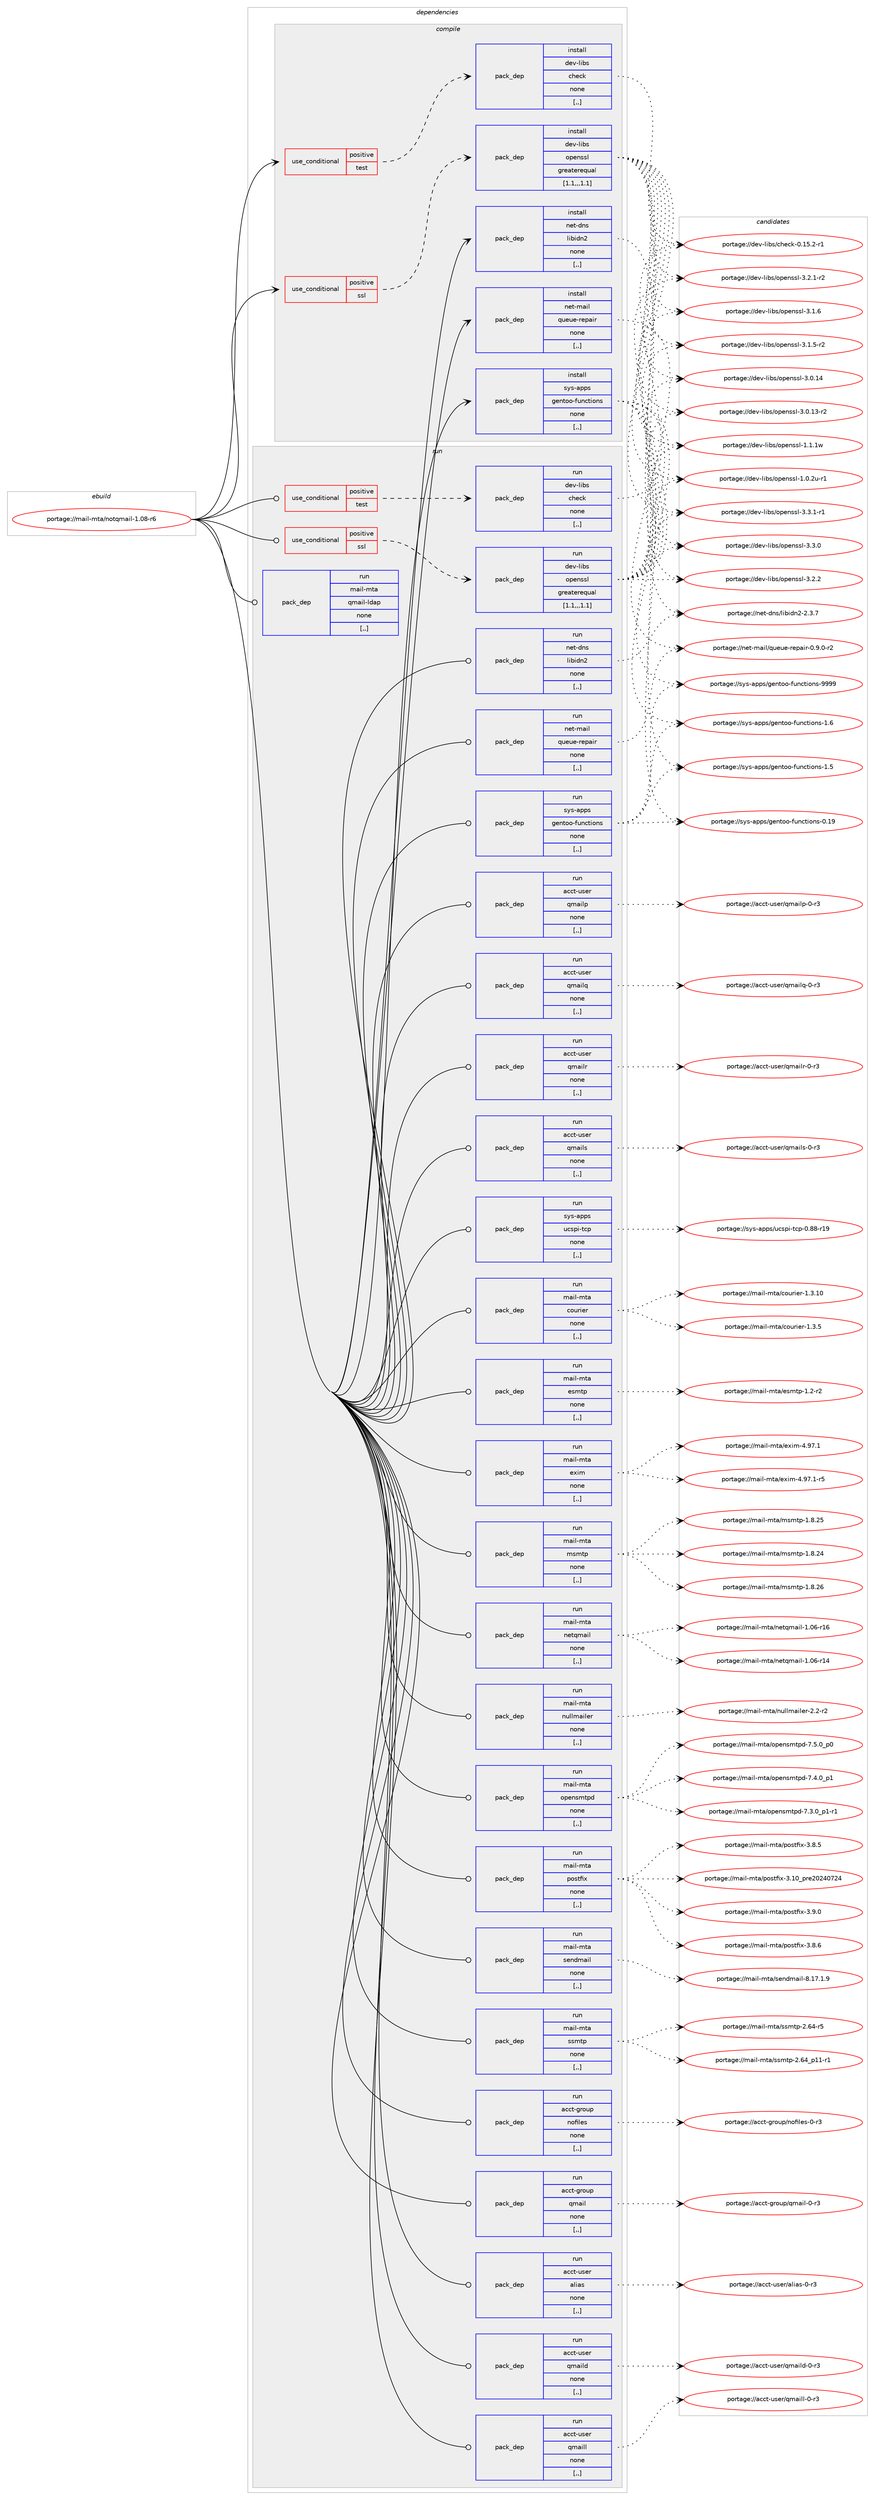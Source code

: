 digraph prolog {

# *************
# Graph options
# *************

newrank=true;
concentrate=true;
compound=true;
graph [rankdir=LR,fontname=Helvetica,fontsize=10,ranksep=1.5];#, ranksep=2.5, nodesep=0.2];
edge  [arrowhead=vee];
node  [fontname=Helvetica,fontsize=10];

# **********
# The ebuild
# **********

subgraph cluster_leftcol {
color=gray;
label=<<i>ebuild</i>>;
id [label="portage://mail-mta/notqmail-1.08-r6", color=red, width=4, href="../mail-mta/notqmail-1.08-r6.svg"];
}

# ****************
# The dependencies
# ****************

subgraph cluster_midcol {
color=gray;
label=<<i>dependencies</i>>;
subgraph cluster_compile {
fillcolor="#eeeeee";
style=filled;
label=<<i>compile</i>>;
subgraph cond70734 {
dependency281117 [label=<<TABLE BORDER="0" CELLBORDER="1" CELLSPACING="0" CELLPADDING="4"><TR><TD ROWSPAN="3" CELLPADDING="10">use_conditional</TD></TR><TR><TD>positive</TD></TR><TR><TD>ssl</TD></TR></TABLE>>, shape=none, color=red];
subgraph pack208081 {
dependency281118 [label=<<TABLE BORDER="0" CELLBORDER="1" CELLSPACING="0" CELLPADDING="4" WIDTH="220"><TR><TD ROWSPAN="6" CELLPADDING="30">pack_dep</TD></TR><TR><TD WIDTH="110">install</TD></TR><TR><TD>dev-libs</TD></TR><TR><TD>openssl</TD></TR><TR><TD>greaterequal</TD></TR><TR><TD>[1.1,,,1.1]</TD></TR></TABLE>>, shape=none, color=blue];
}
dependency281117:e -> dependency281118:w [weight=20,style="dashed",arrowhead="vee"];
}
id:e -> dependency281117:w [weight=20,style="solid",arrowhead="vee"];
subgraph cond70735 {
dependency281119 [label=<<TABLE BORDER="0" CELLBORDER="1" CELLSPACING="0" CELLPADDING="4"><TR><TD ROWSPAN="3" CELLPADDING="10">use_conditional</TD></TR><TR><TD>positive</TD></TR><TR><TD>test</TD></TR></TABLE>>, shape=none, color=red];
subgraph pack208082 {
dependency281120 [label=<<TABLE BORDER="0" CELLBORDER="1" CELLSPACING="0" CELLPADDING="4" WIDTH="220"><TR><TD ROWSPAN="6" CELLPADDING="30">pack_dep</TD></TR><TR><TD WIDTH="110">install</TD></TR><TR><TD>dev-libs</TD></TR><TR><TD>check</TD></TR><TR><TD>none</TD></TR><TR><TD>[,,]</TD></TR></TABLE>>, shape=none, color=blue];
}
dependency281119:e -> dependency281120:w [weight=20,style="dashed",arrowhead="vee"];
}
id:e -> dependency281119:w [weight=20,style="solid",arrowhead="vee"];
subgraph pack208083 {
dependency281121 [label=<<TABLE BORDER="0" CELLBORDER="1" CELLSPACING="0" CELLPADDING="4" WIDTH="220"><TR><TD ROWSPAN="6" CELLPADDING="30">pack_dep</TD></TR><TR><TD WIDTH="110">install</TD></TR><TR><TD>net-dns</TD></TR><TR><TD>libidn2</TD></TR><TR><TD>none</TD></TR><TR><TD>[,,]</TD></TR></TABLE>>, shape=none, color=blue];
}
id:e -> dependency281121:w [weight=20,style="solid",arrowhead="vee"];
subgraph pack208084 {
dependency281122 [label=<<TABLE BORDER="0" CELLBORDER="1" CELLSPACING="0" CELLPADDING="4" WIDTH="220"><TR><TD ROWSPAN="6" CELLPADDING="30">pack_dep</TD></TR><TR><TD WIDTH="110">install</TD></TR><TR><TD>net-mail</TD></TR><TR><TD>queue-repair</TD></TR><TR><TD>none</TD></TR><TR><TD>[,,]</TD></TR></TABLE>>, shape=none, color=blue];
}
id:e -> dependency281122:w [weight=20,style="solid",arrowhead="vee"];
subgraph pack208085 {
dependency281123 [label=<<TABLE BORDER="0" CELLBORDER="1" CELLSPACING="0" CELLPADDING="4" WIDTH="220"><TR><TD ROWSPAN="6" CELLPADDING="30">pack_dep</TD></TR><TR><TD WIDTH="110">install</TD></TR><TR><TD>sys-apps</TD></TR><TR><TD>gentoo-functions</TD></TR><TR><TD>none</TD></TR><TR><TD>[,,]</TD></TR></TABLE>>, shape=none, color=blue];
}
id:e -> dependency281123:w [weight=20,style="solid",arrowhead="vee"];
}
subgraph cluster_compileandrun {
fillcolor="#eeeeee";
style=filled;
label=<<i>compile and run</i>>;
}
subgraph cluster_run {
fillcolor="#eeeeee";
style=filled;
label=<<i>run</i>>;
subgraph cond70736 {
dependency281124 [label=<<TABLE BORDER="0" CELLBORDER="1" CELLSPACING="0" CELLPADDING="4"><TR><TD ROWSPAN="3" CELLPADDING="10">use_conditional</TD></TR><TR><TD>positive</TD></TR><TR><TD>ssl</TD></TR></TABLE>>, shape=none, color=red];
subgraph pack208086 {
dependency281125 [label=<<TABLE BORDER="0" CELLBORDER="1" CELLSPACING="0" CELLPADDING="4" WIDTH="220"><TR><TD ROWSPAN="6" CELLPADDING="30">pack_dep</TD></TR><TR><TD WIDTH="110">run</TD></TR><TR><TD>dev-libs</TD></TR><TR><TD>openssl</TD></TR><TR><TD>greaterequal</TD></TR><TR><TD>[1.1,,,1.1]</TD></TR></TABLE>>, shape=none, color=blue];
}
dependency281124:e -> dependency281125:w [weight=20,style="dashed",arrowhead="vee"];
}
id:e -> dependency281124:w [weight=20,style="solid",arrowhead="odot"];
subgraph cond70737 {
dependency281126 [label=<<TABLE BORDER="0" CELLBORDER="1" CELLSPACING="0" CELLPADDING="4"><TR><TD ROWSPAN="3" CELLPADDING="10">use_conditional</TD></TR><TR><TD>positive</TD></TR><TR><TD>test</TD></TR></TABLE>>, shape=none, color=red];
subgraph pack208087 {
dependency281127 [label=<<TABLE BORDER="0" CELLBORDER="1" CELLSPACING="0" CELLPADDING="4" WIDTH="220"><TR><TD ROWSPAN="6" CELLPADDING="30">pack_dep</TD></TR><TR><TD WIDTH="110">run</TD></TR><TR><TD>dev-libs</TD></TR><TR><TD>check</TD></TR><TR><TD>none</TD></TR><TR><TD>[,,]</TD></TR></TABLE>>, shape=none, color=blue];
}
dependency281126:e -> dependency281127:w [weight=20,style="dashed",arrowhead="vee"];
}
id:e -> dependency281126:w [weight=20,style="solid",arrowhead="odot"];
subgraph pack208088 {
dependency281128 [label=<<TABLE BORDER="0" CELLBORDER="1" CELLSPACING="0" CELLPADDING="4" WIDTH="220"><TR><TD ROWSPAN="6" CELLPADDING="30">pack_dep</TD></TR><TR><TD WIDTH="110">run</TD></TR><TR><TD>acct-group</TD></TR><TR><TD>nofiles</TD></TR><TR><TD>none</TD></TR><TR><TD>[,,]</TD></TR></TABLE>>, shape=none, color=blue];
}
id:e -> dependency281128:w [weight=20,style="solid",arrowhead="odot"];
subgraph pack208089 {
dependency281129 [label=<<TABLE BORDER="0" CELLBORDER="1" CELLSPACING="0" CELLPADDING="4" WIDTH="220"><TR><TD ROWSPAN="6" CELLPADDING="30">pack_dep</TD></TR><TR><TD WIDTH="110">run</TD></TR><TR><TD>acct-group</TD></TR><TR><TD>qmail</TD></TR><TR><TD>none</TD></TR><TR><TD>[,,]</TD></TR></TABLE>>, shape=none, color=blue];
}
id:e -> dependency281129:w [weight=20,style="solid",arrowhead="odot"];
subgraph pack208090 {
dependency281130 [label=<<TABLE BORDER="0" CELLBORDER="1" CELLSPACING="0" CELLPADDING="4" WIDTH="220"><TR><TD ROWSPAN="6" CELLPADDING="30">pack_dep</TD></TR><TR><TD WIDTH="110">run</TD></TR><TR><TD>acct-user</TD></TR><TR><TD>alias</TD></TR><TR><TD>none</TD></TR><TR><TD>[,,]</TD></TR></TABLE>>, shape=none, color=blue];
}
id:e -> dependency281130:w [weight=20,style="solid",arrowhead="odot"];
subgraph pack208091 {
dependency281131 [label=<<TABLE BORDER="0" CELLBORDER="1" CELLSPACING="0" CELLPADDING="4" WIDTH="220"><TR><TD ROWSPAN="6" CELLPADDING="30">pack_dep</TD></TR><TR><TD WIDTH="110">run</TD></TR><TR><TD>acct-user</TD></TR><TR><TD>qmaild</TD></TR><TR><TD>none</TD></TR><TR><TD>[,,]</TD></TR></TABLE>>, shape=none, color=blue];
}
id:e -> dependency281131:w [weight=20,style="solid",arrowhead="odot"];
subgraph pack208092 {
dependency281132 [label=<<TABLE BORDER="0" CELLBORDER="1" CELLSPACING="0" CELLPADDING="4" WIDTH="220"><TR><TD ROWSPAN="6" CELLPADDING="30">pack_dep</TD></TR><TR><TD WIDTH="110">run</TD></TR><TR><TD>acct-user</TD></TR><TR><TD>qmaill</TD></TR><TR><TD>none</TD></TR><TR><TD>[,,]</TD></TR></TABLE>>, shape=none, color=blue];
}
id:e -> dependency281132:w [weight=20,style="solid",arrowhead="odot"];
subgraph pack208093 {
dependency281133 [label=<<TABLE BORDER="0" CELLBORDER="1" CELLSPACING="0" CELLPADDING="4" WIDTH="220"><TR><TD ROWSPAN="6" CELLPADDING="30">pack_dep</TD></TR><TR><TD WIDTH="110">run</TD></TR><TR><TD>acct-user</TD></TR><TR><TD>qmailp</TD></TR><TR><TD>none</TD></TR><TR><TD>[,,]</TD></TR></TABLE>>, shape=none, color=blue];
}
id:e -> dependency281133:w [weight=20,style="solid",arrowhead="odot"];
subgraph pack208094 {
dependency281134 [label=<<TABLE BORDER="0" CELLBORDER="1" CELLSPACING="0" CELLPADDING="4" WIDTH="220"><TR><TD ROWSPAN="6" CELLPADDING="30">pack_dep</TD></TR><TR><TD WIDTH="110">run</TD></TR><TR><TD>acct-user</TD></TR><TR><TD>qmailq</TD></TR><TR><TD>none</TD></TR><TR><TD>[,,]</TD></TR></TABLE>>, shape=none, color=blue];
}
id:e -> dependency281134:w [weight=20,style="solid",arrowhead="odot"];
subgraph pack208095 {
dependency281135 [label=<<TABLE BORDER="0" CELLBORDER="1" CELLSPACING="0" CELLPADDING="4" WIDTH="220"><TR><TD ROWSPAN="6" CELLPADDING="30">pack_dep</TD></TR><TR><TD WIDTH="110">run</TD></TR><TR><TD>acct-user</TD></TR><TR><TD>qmailr</TD></TR><TR><TD>none</TD></TR><TR><TD>[,,]</TD></TR></TABLE>>, shape=none, color=blue];
}
id:e -> dependency281135:w [weight=20,style="solid",arrowhead="odot"];
subgraph pack208096 {
dependency281136 [label=<<TABLE BORDER="0" CELLBORDER="1" CELLSPACING="0" CELLPADDING="4" WIDTH="220"><TR><TD ROWSPAN="6" CELLPADDING="30">pack_dep</TD></TR><TR><TD WIDTH="110">run</TD></TR><TR><TD>acct-user</TD></TR><TR><TD>qmails</TD></TR><TR><TD>none</TD></TR><TR><TD>[,,]</TD></TR></TABLE>>, shape=none, color=blue];
}
id:e -> dependency281136:w [weight=20,style="solid",arrowhead="odot"];
subgraph pack208097 {
dependency281137 [label=<<TABLE BORDER="0" CELLBORDER="1" CELLSPACING="0" CELLPADDING="4" WIDTH="220"><TR><TD ROWSPAN="6" CELLPADDING="30">pack_dep</TD></TR><TR><TD WIDTH="110">run</TD></TR><TR><TD>net-dns</TD></TR><TR><TD>libidn2</TD></TR><TR><TD>none</TD></TR><TR><TD>[,,]</TD></TR></TABLE>>, shape=none, color=blue];
}
id:e -> dependency281137:w [weight=20,style="solid",arrowhead="odot"];
subgraph pack208098 {
dependency281138 [label=<<TABLE BORDER="0" CELLBORDER="1" CELLSPACING="0" CELLPADDING="4" WIDTH="220"><TR><TD ROWSPAN="6" CELLPADDING="30">pack_dep</TD></TR><TR><TD WIDTH="110">run</TD></TR><TR><TD>net-mail</TD></TR><TR><TD>queue-repair</TD></TR><TR><TD>none</TD></TR><TR><TD>[,,]</TD></TR></TABLE>>, shape=none, color=blue];
}
id:e -> dependency281138:w [weight=20,style="solid",arrowhead="odot"];
subgraph pack208099 {
dependency281139 [label=<<TABLE BORDER="0" CELLBORDER="1" CELLSPACING="0" CELLPADDING="4" WIDTH="220"><TR><TD ROWSPAN="6" CELLPADDING="30">pack_dep</TD></TR><TR><TD WIDTH="110">run</TD></TR><TR><TD>sys-apps</TD></TR><TR><TD>gentoo-functions</TD></TR><TR><TD>none</TD></TR><TR><TD>[,,]</TD></TR></TABLE>>, shape=none, color=blue];
}
id:e -> dependency281139:w [weight=20,style="solid",arrowhead="odot"];
subgraph pack208100 {
dependency281140 [label=<<TABLE BORDER="0" CELLBORDER="1" CELLSPACING="0" CELLPADDING="4" WIDTH="220"><TR><TD ROWSPAN="6" CELLPADDING="30">pack_dep</TD></TR><TR><TD WIDTH="110">run</TD></TR><TR><TD>sys-apps</TD></TR><TR><TD>ucspi-tcp</TD></TR><TR><TD>none</TD></TR><TR><TD>[,,]</TD></TR></TABLE>>, shape=none, color=blue];
}
id:e -> dependency281140:w [weight=20,style="solid",arrowhead="odot"];
subgraph pack208101 {
dependency281141 [label=<<TABLE BORDER="0" CELLBORDER="1" CELLSPACING="0" CELLPADDING="4" WIDTH="220"><TR><TD ROWSPAN="6" CELLPADDING="30">pack_dep</TD></TR><TR><TD WIDTH="110">run</TD></TR><TR><TD>mail-mta</TD></TR><TR><TD>courier</TD></TR><TR><TD>none</TD></TR><TR><TD>[,,]</TD></TR></TABLE>>, shape=none, color=blue];
}
id:e -> dependency281141:w [weight=20,style="solid",arrowhead="odot"];
subgraph pack208102 {
dependency281142 [label=<<TABLE BORDER="0" CELLBORDER="1" CELLSPACING="0" CELLPADDING="4" WIDTH="220"><TR><TD ROWSPAN="6" CELLPADDING="30">pack_dep</TD></TR><TR><TD WIDTH="110">run</TD></TR><TR><TD>mail-mta</TD></TR><TR><TD>esmtp</TD></TR><TR><TD>none</TD></TR><TR><TD>[,,]</TD></TR></TABLE>>, shape=none, color=blue];
}
id:e -> dependency281142:w [weight=20,style="solid",arrowhead="odot"];
subgraph pack208103 {
dependency281143 [label=<<TABLE BORDER="0" CELLBORDER="1" CELLSPACING="0" CELLPADDING="4" WIDTH="220"><TR><TD ROWSPAN="6" CELLPADDING="30">pack_dep</TD></TR><TR><TD WIDTH="110">run</TD></TR><TR><TD>mail-mta</TD></TR><TR><TD>exim</TD></TR><TR><TD>none</TD></TR><TR><TD>[,,]</TD></TR></TABLE>>, shape=none, color=blue];
}
id:e -> dependency281143:w [weight=20,style="solid",arrowhead="odot"];
subgraph pack208104 {
dependency281144 [label=<<TABLE BORDER="0" CELLBORDER="1" CELLSPACING="0" CELLPADDING="4" WIDTH="220"><TR><TD ROWSPAN="6" CELLPADDING="30">pack_dep</TD></TR><TR><TD WIDTH="110">run</TD></TR><TR><TD>mail-mta</TD></TR><TR><TD>msmtp</TD></TR><TR><TD>none</TD></TR><TR><TD>[,,]</TD></TR></TABLE>>, shape=none, color=blue];
}
id:e -> dependency281144:w [weight=20,style="solid",arrowhead="odot"];
subgraph pack208105 {
dependency281145 [label=<<TABLE BORDER="0" CELLBORDER="1" CELLSPACING="0" CELLPADDING="4" WIDTH="220"><TR><TD ROWSPAN="6" CELLPADDING="30">pack_dep</TD></TR><TR><TD WIDTH="110">run</TD></TR><TR><TD>mail-mta</TD></TR><TR><TD>netqmail</TD></TR><TR><TD>none</TD></TR><TR><TD>[,,]</TD></TR></TABLE>>, shape=none, color=blue];
}
id:e -> dependency281145:w [weight=20,style="solid",arrowhead="odot"];
subgraph pack208106 {
dependency281146 [label=<<TABLE BORDER="0" CELLBORDER="1" CELLSPACING="0" CELLPADDING="4" WIDTH="220"><TR><TD ROWSPAN="6" CELLPADDING="30">pack_dep</TD></TR><TR><TD WIDTH="110">run</TD></TR><TR><TD>mail-mta</TD></TR><TR><TD>nullmailer</TD></TR><TR><TD>none</TD></TR><TR><TD>[,,]</TD></TR></TABLE>>, shape=none, color=blue];
}
id:e -> dependency281146:w [weight=20,style="solid",arrowhead="odot"];
subgraph pack208107 {
dependency281147 [label=<<TABLE BORDER="0" CELLBORDER="1" CELLSPACING="0" CELLPADDING="4" WIDTH="220"><TR><TD ROWSPAN="6" CELLPADDING="30">pack_dep</TD></TR><TR><TD WIDTH="110">run</TD></TR><TR><TD>mail-mta</TD></TR><TR><TD>opensmtpd</TD></TR><TR><TD>none</TD></TR><TR><TD>[,,]</TD></TR></TABLE>>, shape=none, color=blue];
}
id:e -> dependency281147:w [weight=20,style="solid",arrowhead="odot"];
subgraph pack208108 {
dependency281148 [label=<<TABLE BORDER="0" CELLBORDER="1" CELLSPACING="0" CELLPADDING="4" WIDTH="220"><TR><TD ROWSPAN="6" CELLPADDING="30">pack_dep</TD></TR><TR><TD WIDTH="110">run</TD></TR><TR><TD>mail-mta</TD></TR><TR><TD>postfix</TD></TR><TR><TD>none</TD></TR><TR><TD>[,,]</TD></TR></TABLE>>, shape=none, color=blue];
}
id:e -> dependency281148:w [weight=20,style="solid",arrowhead="odot"];
subgraph pack208109 {
dependency281149 [label=<<TABLE BORDER="0" CELLBORDER="1" CELLSPACING="0" CELLPADDING="4" WIDTH="220"><TR><TD ROWSPAN="6" CELLPADDING="30">pack_dep</TD></TR><TR><TD WIDTH="110">run</TD></TR><TR><TD>mail-mta</TD></TR><TR><TD>qmail-ldap</TD></TR><TR><TD>none</TD></TR><TR><TD>[,,]</TD></TR></TABLE>>, shape=none, color=blue];
}
id:e -> dependency281149:w [weight=20,style="solid",arrowhead="odot"];
subgraph pack208110 {
dependency281150 [label=<<TABLE BORDER="0" CELLBORDER="1" CELLSPACING="0" CELLPADDING="4" WIDTH="220"><TR><TD ROWSPAN="6" CELLPADDING="30">pack_dep</TD></TR><TR><TD WIDTH="110">run</TD></TR><TR><TD>mail-mta</TD></TR><TR><TD>sendmail</TD></TR><TR><TD>none</TD></TR><TR><TD>[,,]</TD></TR></TABLE>>, shape=none, color=blue];
}
id:e -> dependency281150:w [weight=20,style="solid",arrowhead="odot"];
subgraph pack208111 {
dependency281151 [label=<<TABLE BORDER="0" CELLBORDER="1" CELLSPACING="0" CELLPADDING="4" WIDTH="220"><TR><TD ROWSPAN="6" CELLPADDING="30">pack_dep</TD></TR><TR><TD WIDTH="110">run</TD></TR><TR><TD>mail-mta</TD></TR><TR><TD>ssmtp</TD></TR><TR><TD>none</TD></TR><TR><TD>[,,]</TD></TR></TABLE>>, shape=none, color=blue];
}
id:e -> dependency281151:w [weight=20,style="solid",arrowhead="odot"];
}
}

# **************
# The candidates
# **************

subgraph cluster_choices {
rank=same;
color=gray;
label=<<i>candidates</i>>;

subgraph choice208081 {
color=black;
nodesep=1;
choice1001011184510810598115471111121011101151151084551465146494511449 [label="portage://dev-libs/openssl-3.3.1-r1", color=red, width=4,href="../dev-libs/openssl-3.3.1-r1.svg"];
choice100101118451081059811547111112101110115115108455146514648 [label="portage://dev-libs/openssl-3.3.0", color=red, width=4,href="../dev-libs/openssl-3.3.0.svg"];
choice100101118451081059811547111112101110115115108455146504650 [label="portage://dev-libs/openssl-3.2.2", color=red, width=4,href="../dev-libs/openssl-3.2.2.svg"];
choice1001011184510810598115471111121011101151151084551465046494511450 [label="portage://dev-libs/openssl-3.2.1-r2", color=red, width=4,href="../dev-libs/openssl-3.2.1-r2.svg"];
choice100101118451081059811547111112101110115115108455146494654 [label="portage://dev-libs/openssl-3.1.6", color=red, width=4,href="../dev-libs/openssl-3.1.6.svg"];
choice1001011184510810598115471111121011101151151084551464946534511450 [label="portage://dev-libs/openssl-3.1.5-r2", color=red, width=4,href="../dev-libs/openssl-3.1.5-r2.svg"];
choice10010111845108105981154711111210111011511510845514648464952 [label="portage://dev-libs/openssl-3.0.14", color=red, width=4,href="../dev-libs/openssl-3.0.14.svg"];
choice100101118451081059811547111112101110115115108455146484649514511450 [label="portage://dev-libs/openssl-3.0.13-r2", color=red, width=4,href="../dev-libs/openssl-3.0.13-r2.svg"];
choice100101118451081059811547111112101110115115108454946494649119 [label="portage://dev-libs/openssl-1.1.1w", color=red, width=4,href="../dev-libs/openssl-1.1.1w.svg"];
choice1001011184510810598115471111121011101151151084549464846501174511449 [label="portage://dev-libs/openssl-1.0.2u-r1", color=red, width=4,href="../dev-libs/openssl-1.0.2u-r1.svg"];
dependency281118:e -> choice1001011184510810598115471111121011101151151084551465146494511449:w [style=dotted,weight="100"];
dependency281118:e -> choice100101118451081059811547111112101110115115108455146514648:w [style=dotted,weight="100"];
dependency281118:e -> choice100101118451081059811547111112101110115115108455146504650:w [style=dotted,weight="100"];
dependency281118:e -> choice1001011184510810598115471111121011101151151084551465046494511450:w [style=dotted,weight="100"];
dependency281118:e -> choice100101118451081059811547111112101110115115108455146494654:w [style=dotted,weight="100"];
dependency281118:e -> choice1001011184510810598115471111121011101151151084551464946534511450:w [style=dotted,weight="100"];
dependency281118:e -> choice10010111845108105981154711111210111011511510845514648464952:w [style=dotted,weight="100"];
dependency281118:e -> choice100101118451081059811547111112101110115115108455146484649514511450:w [style=dotted,weight="100"];
dependency281118:e -> choice100101118451081059811547111112101110115115108454946494649119:w [style=dotted,weight="100"];
dependency281118:e -> choice1001011184510810598115471111121011101151151084549464846501174511449:w [style=dotted,weight="100"];
}
subgraph choice208082 {
color=black;
nodesep=1;
choice1001011184510810598115479910410199107454846495346504511449 [label="portage://dev-libs/check-0.15.2-r1", color=red, width=4,href="../dev-libs/check-0.15.2-r1.svg"];
dependency281120:e -> choice1001011184510810598115479910410199107454846495346504511449:w [style=dotted,weight="100"];
}
subgraph choice208083 {
color=black;
nodesep=1;
choice11010111645100110115471081059810510011050455046514655 [label="portage://net-dns/libidn2-2.3.7", color=red, width=4,href="../net-dns/libidn2-2.3.7.svg"];
dependency281121:e -> choice11010111645100110115471081059810510011050455046514655:w [style=dotted,weight="100"];
}
subgraph choice208084 {
color=black;
nodesep=1;
choice11010111645109971051084711311710111710145114101112971051144548465746484511450 [label="portage://net-mail/queue-repair-0.9.0-r2", color=red, width=4,href="../net-mail/queue-repair-0.9.0-r2.svg"];
dependency281122:e -> choice11010111645109971051084711311710111710145114101112971051144548465746484511450:w [style=dotted,weight="100"];
}
subgraph choice208085 {
color=black;
nodesep=1;
choice11512111545971121121154710310111011611111145102117110991161051111101154557575757 [label="portage://sys-apps/gentoo-functions-9999", color=red, width=4,href="../sys-apps/gentoo-functions-9999.svg"];
choice115121115459711211211547103101110116111111451021171109911610511111011545494654 [label="portage://sys-apps/gentoo-functions-1.6", color=red, width=4,href="../sys-apps/gentoo-functions-1.6.svg"];
choice115121115459711211211547103101110116111111451021171109911610511111011545494653 [label="portage://sys-apps/gentoo-functions-1.5", color=red, width=4,href="../sys-apps/gentoo-functions-1.5.svg"];
choice11512111545971121121154710310111011611111145102117110991161051111101154548464957 [label="portage://sys-apps/gentoo-functions-0.19", color=red, width=4,href="../sys-apps/gentoo-functions-0.19.svg"];
dependency281123:e -> choice11512111545971121121154710310111011611111145102117110991161051111101154557575757:w [style=dotted,weight="100"];
dependency281123:e -> choice115121115459711211211547103101110116111111451021171109911610511111011545494654:w [style=dotted,weight="100"];
dependency281123:e -> choice115121115459711211211547103101110116111111451021171109911610511111011545494653:w [style=dotted,weight="100"];
dependency281123:e -> choice11512111545971121121154710310111011611111145102117110991161051111101154548464957:w [style=dotted,weight="100"];
}
subgraph choice208086 {
color=black;
nodesep=1;
choice1001011184510810598115471111121011101151151084551465146494511449 [label="portage://dev-libs/openssl-3.3.1-r1", color=red, width=4,href="../dev-libs/openssl-3.3.1-r1.svg"];
choice100101118451081059811547111112101110115115108455146514648 [label="portage://dev-libs/openssl-3.3.0", color=red, width=4,href="../dev-libs/openssl-3.3.0.svg"];
choice100101118451081059811547111112101110115115108455146504650 [label="portage://dev-libs/openssl-3.2.2", color=red, width=4,href="../dev-libs/openssl-3.2.2.svg"];
choice1001011184510810598115471111121011101151151084551465046494511450 [label="portage://dev-libs/openssl-3.2.1-r2", color=red, width=4,href="../dev-libs/openssl-3.2.1-r2.svg"];
choice100101118451081059811547111112101110115115108455146494654 [label="portage://dev-libs/openssl-3.1.6", color=red, width=4,href="../dev-libs/openssl-3.1.6.svg"];
choice1001011184510810598115471111121011101151151084551464946534511450 [label="portage://dev-libs/openssl-3.1.5-r2", color=red, width=4,href="../dev-libs/openssl-3.1.5-r2.svg"];
choice10010111845108105981154711111210111011511510845514648464952 [label="portage://dev-libs/openssl-3.0.14", color=red, width=4,href="../dev-libs/openssl-3.0.14.svg"];
choice100101118451081059811547111112101110115115108455146484649514511450 [label="portage://dev-libs/openssl-3.0.13-r2", color=red, width=4,href="../dev-libs/openssl-3.0.13-r2.svg"];
choice100101118451081059811547111112101110115115108454946494649119 [label="portage://dev-libs/openssl-1.1.1w", color=red, width=4,href="../dev-libs/openssl-1.1.1w.svg"];
choice1001011184510810598115471111121011101151151084549464846501174511449 [label="portage://dev-libs/openssl-1.0.2u-r1", color=red, width=4,href="../dev-libs/openssl-1.0.2u-r1.svg"];
dependency281125:e -> choice1001011184510810598115471111121011101151151084551465146494511449:w [style=dotted,weight="100"];
dependency281125:e -> choice100101118451081059811547111112101110115115108455146514648:w [style=dotted,weight="100"];
dependency281125:e -> choice100101118451081059811547111112101110115115108455146504650:w [style=dotted,weight="100"];
dependency281125:e -> choice1001011184510810598115471111121011101151151084551465046494511450:w [style=dotted,weight="100"];
dependency281125:e -> choice100101118451081059811547111112101110115115108455146494654:w [style=dotted,weight="100"];
dependency281125:e -> choice1001011184510810598115471111121011101151151084551464946534511450:w [style=dotted,weight="100"];
dependency281125:e -> choice10010111845108105981154711111210111011511510845514648464952:w [style=dotted,weight="100"];
dependency281125:e -> choice100101118451081059811547111112101110115115108455146484649514511450:w [style=dotted,weight="100"];
dependency281125:e -> choice100101118451081059811547111112101110115115108454946494649119:w [style=dotted,weight="100"];
dependency281125:e -> choice1001011184510810598115471111121011101151151084549464846501174511449:w [style=dotted,weight="100"];
}
subgraph choice208087 {
color=black;
nodesep=1;
choice1001011184510810598115479910410199107454846495346504511449 [label="portage://dev-libs/check-0.15.2-r1", color=red, width=4,href="../dev-libs/check-0.15.2-r1.svg"];
dependency281127:e -> choice1001011184510810598115479910410199107454846495346504511449:w [style=dotted,weight="100"];
}
subgraph choice208088 {
color=black;
nodesep=1;
choice979999116451031141111171124711011110210510810111545484511451 [label="portage://acct-group/nofiles-0-r3", color=red, width=4,href="../acct-group/nofiles-0-r3.svg"];
dependency281128:e -> choice979999116451031141111171124711011110210510810111545484511451:w [style=dotted,weight="100"];
}
subgraph choice208089 {
color=black;
nodesep=1;
choice97999911645103114111117112471131099710510845484511451 [label="portage://acct-group/qmail-0-r3", color=red, width=4,href="../acct-group/qmail-0-r3.svg"];
dependency281129:e -> choice97999911645103114111117112471131099710510845484511451:w [style=dotted,weight="100"];
}
subgraph choice208090 {
color=black;
nodesep=1;
choice9799991164511711510111447971081059711545484511451 [label="portage://acct-user/alias-0-r3", color=red, width=4,href="../acct-user/alias-0-r3.svg"];
dependency281130:e -> choice9799991164511711510111447971081059711545484511451:w [style=dotted,weight="100"];
}
subgraph choice208091 {
color=black;
nodesep=1;
choice97999911645117115101114471131099710510810045484511451 [label="portage://acct-user/qmaild-0-r3", color=red, width=4,href="../acct-user/qmaild-0-r3.svg"];
dependency281131:e -> choice97999911645117115101114471131099710510810045484511451:w [style=dotted,weight="100"];
}
subgraph choice208092 {
color=black;
nodesep=1;
choice97999911645117115101114471131099710510810845484511451 [label="portage://acct-user/qmaill-0-r3", color=red, width=4,href="../acct-user/qmaill-0-r3.svg"];
dependency281132:e -> choice97999911645117115101114471131099710510810845484511451:w [style=dotted,weight="100"];
}
subgraph choice208093 {
color=black;
nodesep=1;
choice97999911645117115101114471131099710510811245484511451 [label="portage://acct-user/qmailp-0-r3", color=red, width=4,href="../acct-user/qmailp-0-r3.svg"];
dependency281133:e -> choice97999911645117115101114471131099710510811245484511451:w [style=dotted,weight="100"];
}
subgraph choice208094 {
color=black;
nodesep=1;
choice97999911645117115101114471131099710510811345484511451 [label="portage://acct-user/qmailq-0-r3", color=red, width=4,href="../acct-user/qmailq-0-r3.svg"];
dependency281134:e -> choice97999911645117115101114471131099710510811345484511451:w [style=dotted,weight="100"];
}
subgraph choice208095 {
color=black;
nodesep=1;
choice97999911645117115101114471131099710510811445484511451 [label="portage://acct-user/qmailr-0-r3", color=red, width=4,href="../acct-user/qmailr-0-r3.svg"];
dependency281135:e -> choice97999911645117115101114471131099710510811445484511451:w [style=dotted,weight="100"];
}
subgraph choice208096 {
color=black;
nodesep=1;
choice97999911645117115101114471131099710510811545484511451 [label="portage://acct-user/qmails-0-r3", color=red, width=4,href="../acct-user/qmails-0-r3.svg"];
dependency281136:e -> choice97999911645117115101114471131099710510811545484511451:w [style=dotted,weight="100"];
}
subgraph choice208097 {
color=black;
nodesep=1;
choice11010111645100110115471081059810510011050455046514655 [label="portage://net-dns/libidn2-2.3.7", color=red, width=4,href="../net-dns/libidn2-2.3.7.svg"];
dependency281137:e -> choice11010111645100110115471081059810510011050455046514655:w [style=dotted,weight="100"];
}
subgraph choice208098 {
color=black;
nodesep=1;
choice11010111645109971051084711311710111710145114101112971051144548465746484511450 [label="portage://net-mail/queue-repair-0.9.0-r2", color=red, width=4,href="../net-mail/queue-repair-0.9.0-r2.svg"];
dependency281138:e -> choice11010111645109971051084711311710111710145114101112971051144548465746484511450:w [style=dotted,weight="100"];
}
subgraph choice208099 {
color=black;
nodesep=1;
choice11512111545971121121154710310111011611111145102117110991161051111101154557575757 [label="portage://sys-apps/gentoo-functions-9999", color=red, width=4,href="../sys-apps/gentoo-functions-9999.svg"];
choice115121115459711211211547103101110116111111451021171109911610511111011545494654 [label="portage://sys-apps/gentoo-functions-1.6", color=red, width=4,href="../sys-apps/gentoo-functions-1.6.svg"];
choice115121115459711211211547103101110116111111451021171109911610511111011545494653 [label="portage://sys-apps/gentoo-functions-1.5", color=red, width=4,href="../sys-apps/gentoo-functions-1.5.svg"];
choice11512111545971121121154710310111011611111145102117110991161051111101154548464957 [label="portage://sys-apps/gentoo-functions-0.19", color=red, width=4,href="../sys-apps/gentoo-functions-0.19.svg"];
dependency281139:e -> choice11512111545971121121154710310111011611111145102117110991161051111101154557575757:w [style=dotted,weight="100"];
dependency281139:e -> choice115121115459711211211547103101110116111111451021171109911610511111011545494654:w [style=dotted,weight="100"];
dependency281139:e -> choice115121115459711211211547103101110116111111451021171109911610511111011545494653:w [style=dotted,weight="100"];
dependency281139:e -> choice11512111545971121121154710310111011611111145102117110991161051111101154548464957:w [style=dotted,weight="100"];
}
subgraph choice208100 {
color=black;
nodesep=1;
choice1151211154597112112115471179911511210545116991124548465656451144957 [label="portage://sys-apps/ucspi-tcp-0.88-r19", color=red, width=4,href="../sys-apps/ucspi-tcp-0.88-r19.svg"];
dependency281140:e -> choice1151211154597112112115471179911511210545116991124548465656451144957:w [style=dotted,weight="100"];
}
subgraph choice208101 {
color=black;
nodesep=1;
choice109971051084510911697479911111711410510111445494651464948 [label="portage://mail-mta/courier-1.3.10", color=red, width=4,href="../mail-mta/courier-1.3.10.svg"];
choice1099710510845109116974799111117114105101114454946514653 [label="portage://mail-mta/courier-1.3.5", color=red, width=4,href="../mail-mta/courier-1.3.5.svg"];
dependency281141:e -> choice109971051084510911697479911111711410510111445494651464948:w [style=dotted,weight="100"];
dependency281141:e -> choice1099710510845109116974799111117114105101114454946514653:w [style=dotted,weight="100"];
}
subgraph choice208102 {
color=black;
nodesep=1;
choice10997105108451091169747101115109116112454946504511450 [label="portage://mail-mta/esmtp-1.2-r2", color=red, width=4,href="../mail-mta/esmtp-1.2-r2.svg"];
dependency281142:e -> choice10997105108451091169747101115109116112454946504511450:w [style=dotted,weight="100"];
}
subgraph choice208103 {
color=black;
nodesep=1;
choice10997105108451091169747101120105109455246575546494511453 [label="portage://mail-mta/exim-4.97.1-r5", color=red, width=4,href="../mail-mta/exim-4.97.1-r5.svg"];
choice1099710510845109116974710112010510945524657554649 [label="portage://mail-mta/exim-4.97.1", color=red, width=4,href="../mail-mta/exim-4.97.1.svg"];
dependency281143:e -> choice10997105108451091169747101120105109455246575546494511453:w [style=dotted,weight="100"];
dependency281143:e -> choice1099710510845109116974710112010510945524657554649:w [style=dotted,weight="100"];
}
subgraph choice208104 {
color=black;
nodesep=1;
choice1099710510845109116974710911510911611245494656465054 [label="portage://mail-mta/msmtp-1.8.26", color=red, width=4,href="../mail-mta/msmtp-1.8.26.svg"];
choice1099710510845109116974710911510911611245494656465053 [label="portage://mail-mta/msmtp-1.8.25", color=red, width=4,href="../mail-mta/msmtp-1.8.25.svg"];
choice1099710510845109116974710911510911611245494656465052 [label="portage://mail-mta/msmtp-1.8.24", color=red, width=4,href="../mail-mta/msmtp-1.8.24.svg"];
dependency281144:e -> choice1099710510845109116974710911510911611245494656465054:w [style=dotted,weight="100"];
dependency281144:e -> choice1099710510845109116974710911510911611245494656465053:w [style=dotted,weight="100"];
dependency281144:e -> choice1099710510845109116974710911510911611245494656465052:w [style=dotted,weight="100"];
}
subgraph choice208105 {
color=black;
nodesep=1;
choice10997105108451091169747110101116113109971051084549464854451144954 [label="portage://mail-mta/netqmail-1.06-r16", color=red, width=4,href="../mail-mta/netqmail-1.06-r16.svg"];
choice10997105108451091169747110101116113109971051084549464854451144952 [label="portage://mail-mta/netqmail-1.06-r14", color=red, width=4,href="../mail-mta/netqmail-1.06-r14.svg"];
dependency281145:e -> choice10997105108451091169747110101116113109971051084549464854451144954:w [style=dotted,weight="100"];
dependency281145:e -> choice10997105108451091169747110101116113109971051084549464854451144952:w [style=dotted,weight="100"];
}
subgraph choice208106 {
color=black;
nodesep=1;
choice1099710510845109116974711011710810810997105108101114455046504511450 [label="portage://mail-mta/nullmailer-2.2-r2", color=red, width=4,href="../mail-mta/nullmailer-2.2-r2.svg"];
dependency281146:e -> choice1099710510845109116974711011710810810997105108101114455046504511450:w [style=dotted,weight="100"];
}
subgraph choice208107 {
color=black;
nodesep=1;
choice109971051084510911697471111121011101151091161121004555465346489511248 [label="portage://mail-mta/opensmtpd-7.5.0_p0", color=red, width=4,href="../mail-mta/opensmtpd-7.5.0_p0.svg"];
choice109971051084510911697471111121011101151091161121004555465246489511249 [label="portage://mail-mta/opensmtpd-7.4.0_p1", color=red, width=4,href="../mail-mta/opensmtpd-7.4.0_p1.svg"];
choice1099710510845109116974711111210111011510911611210045554651464895112494511449 [label="portage://mail-mta/opensmtpd-7.3.0_p1-r1", color=red, width=4,href="../mail-mta/opensmtpd-7.3.0_p1-r1.svg"];
dependency281147:e -> choice109971051084510911697471111121011101151091161121004555465346489511248:w [style=dotted,weight="100"];
dependency281147:e -> choice109971051084510911697471111121011101151091161121004555465246489511249:w [style=dotted,weight="100"];
dependency281147:e -> choice1099710510845109116974711111210111011510911611210045554651464895112494511449:w [style=dotted,weight="100"];
}
subgraph choice208108 {
color=black;
nodesep=1;
choice109971051084510911697471121111151161021051204551464948951121141015048505248555052 [label="portage://mail-mta/postfix-3.10_pre20240724", color=red, width=4,href="../mail-mta/postfix-3.10_pre20240724.svg"];
choice10997105108451091169747112111115116102105120455146574648 [label="portage://mail-mta/postfix-3.9.0", color=red, width=4,href="../mail-mta/postfix-3.9.0.svg"];
choice10997105108451091169747112111115116102105120455146564654 [label="portage://mail-mta/postfix-3.8.6", color=red, width=4,href="../mail-mta/postfix-3.8.6.svg"];
choice10997105108451091169747112111115116102105120455146564653 [label="portage://mail-mta/postfix-3.8.5", color=red, width=4,href="../mail-mta/postfix-3.8.5.svg"];
dependency281148:e -> choice109971051084510911697471121111151161021051204551464948951121141015048505248555052:w [style=dotted,weight="100"];
dependency281148:e -> choice10997105108451091169747112111115116102105120455146574648:w [style=dotted,weight="100"];
dependency281148:e -> choice10997105108451091169747112111115116102105120455146564654:w [style=dotted,weight="100"];
dependency281148:e -> choice10997105108451091169747112111115116102105120455146564653:w [style=dotted,weight="100"];
}
subgraph choice208109 {
color=black;
nodesep=1;
}
subgraph choice208110 {
color=black;
nodesep=1;
choice1099710510845109116974711510111010010997105108455646495546494657 [label="portage://mail-mta/sendmail-8.17.1.9", color=red, width=4,href="../mail-mta/sendmail-8.17.1.9.svg"];
dependency281150:e -> choice1099710510845109116974711510111010010997105108455646495546494657:w [style=dotted,weight="100"];
}
subgraph choice208111 {
color=black;
nodesep=1;
choice1099710510845109116974711511510911611245504654529511249494511449 [label="portage://mail-mta/ssmtp-2.64_p11-r1", color=red, width=4,href="../mail-mta/ssmtp-2.64_p11-r1.svg"];
choice1099710510845109116974711511510911611245504654524511453 [label="portage://mail-mta/ssmtp-2.64-r5", color=red, width=4,href="../mail-mta/ssmtp-2.64-r5.svg"];
dependency281151:e -> choice1099710510845109116974711511510911611245504654529511249494511449:w [style=dotted,weight="100"];
dependency281151:e -> choice1099710510845109116974711511510911611245504654524511453:w [style=dotted,weight="100"];
}
}

}
